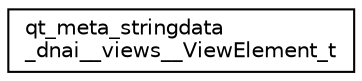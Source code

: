 digraph "Graphical Class Hierarchy"
{
  edge [fontname="Helvetica",fontsize="10",labelfontname="Helvetica",labelfontsize="10"];
  node [fontname="Helvetica",fontsize="10",shape=record];
  rankdir="LR";
  Node1 [label="qt_meta_stringdata\l_dnai__views__ViewElement_t",height=0.2,width=0.4,color="black", fillcolor="white", style="filled",URL="$structqt__meta__stringdata__dnai____views_____view_element__t.html"];
}
